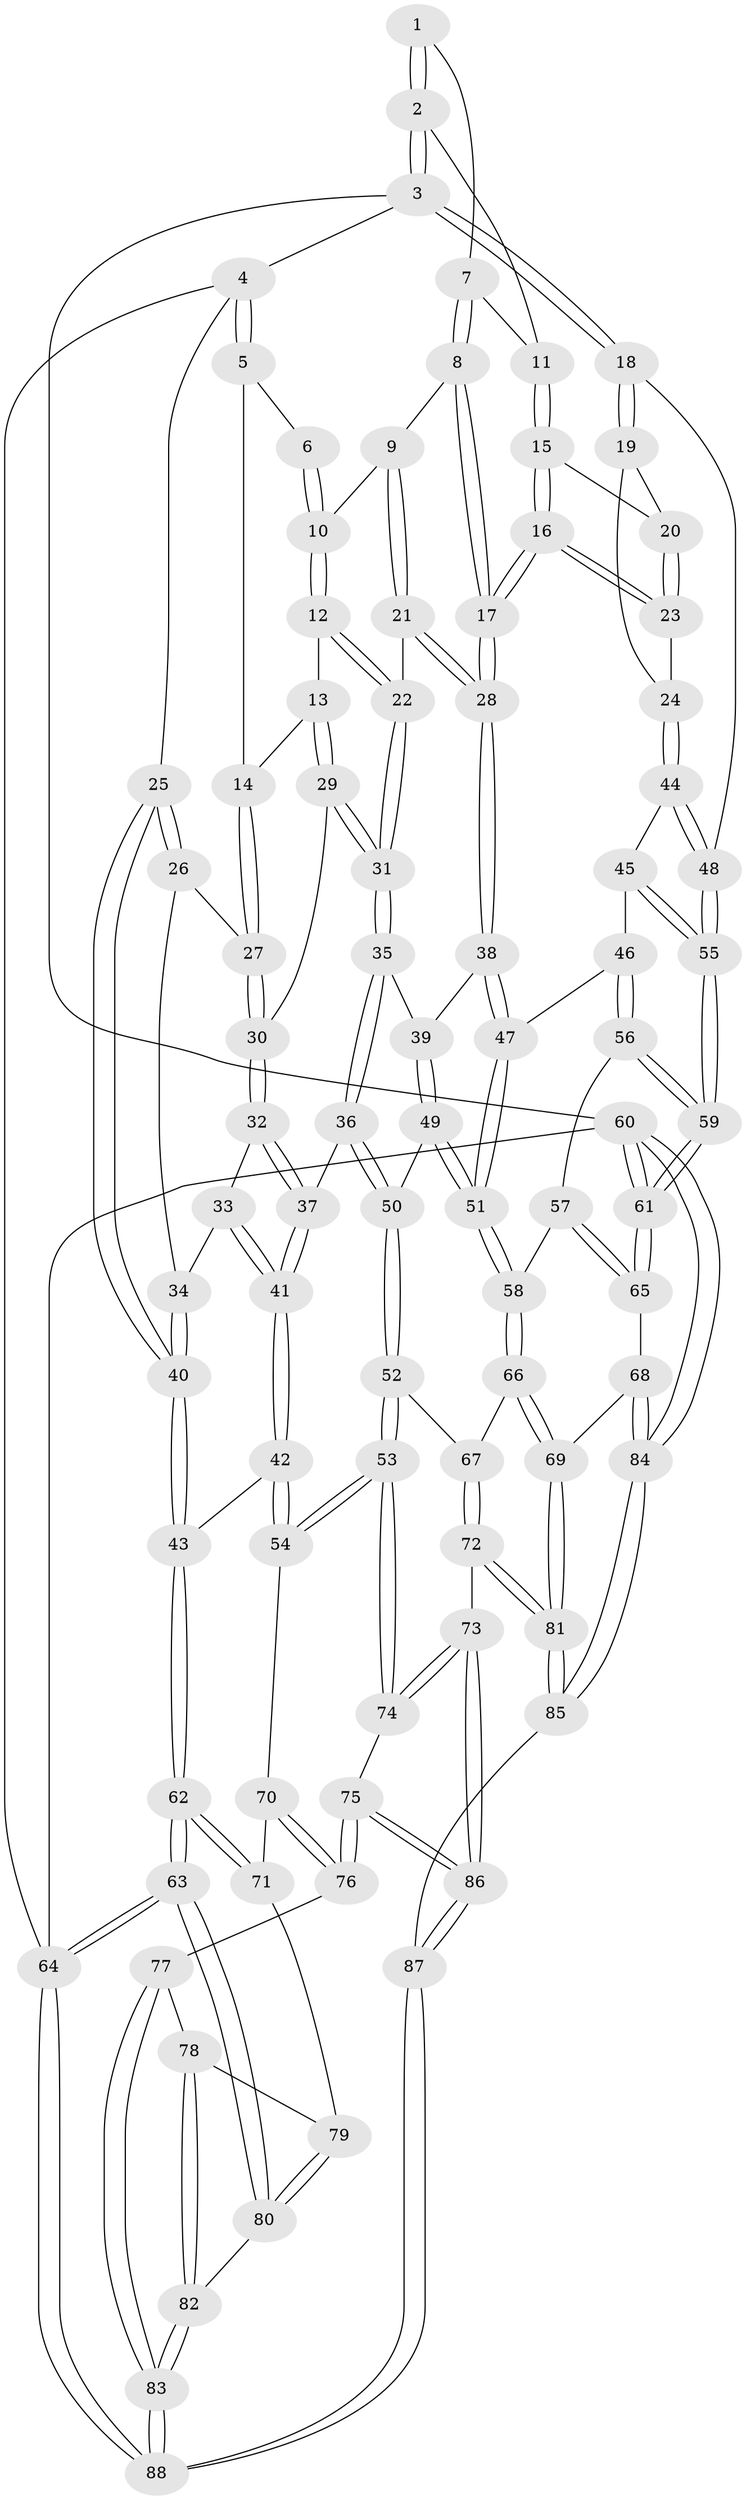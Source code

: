 // Generated by graph-tools (version 1.1) at 2025/17/03/09/25 04:17:10]
// undirected, 88 vertices, 217 edges
graph export_dot {
graph [start="1"]
  node [color=gray90,style=filled];
  1 [pos="+0.7347188328536771+0"];
  2 [pos="+1+0"];
  3 [pos="+1+0"];
  4 [pos="+0+0"];
  5 [pos="+0.4332396905017409+0"];
  6 [pos="+0.5821536266445015+0"];
  7 [pos="+0.7968467478456475+0.060054839853989316"];
  8 [pos="+0.73610234652655+0.1407065994892871"];
  9 [pos="+0.6757428985561913+0.08279878511013838"];
  10 [pos="+0.6020621367370297+0"];
  11 [pos="+0.843797853802692+0.09391424103038269"];
  12 [pos="+0.5619767045441165+0.17206089763670085"];
  13 [pos="+0.38616770227340963+0.0930980247262479"];
  14 [pos="+0.3624355788702743+0.04371938205460273"];
  15 [pos="+0.8500543579233448+0.10159092832158058"];
  16 [pos="+0.770730633166491+0.28703205618266425"];
  17 [pos="+0.7685857483863153+0.2875190259151809"];
  18 [pos="+1+0"];
  19 [pos="+0.9807929163301039+0.07572671732218118"];
  20 [pos="+0.9092382239251733+0.10409483472069918"];
  21 [pos="+0.5955672962553148+0.23922839320981729"];
  22 [pos="+0.5843280519082503+0.23781977642250024"];
  23 [pos="+0.8519334818030765+0.2866681704843229"];
  24 [pos="+0.9188929606780112+0.29755751507328604"];
  25 [pos="+0+0"];
  26 [pos="+0.17733871290898134+0.1482255316254501"];
  27 [pos="+0.19866457922013803+0.14162654636643518"];
  28 [pos="+0.762405232345455+0.292102192675957"];
  29 [pos="+0.4048779093795372+0.22012471411662368"];
  30 [pos="+0.3329062641830634+0.25658712233415265"];
  31 [pos="+0.49056451023570885+0.3004897978602077"];
  32 [pos="+0.31672861305959343+0.2862435170342448"];
  33 [pos="+0.1854582257646031+0.30978482531864965"];
  34 [pos="+0.18473739157132016+0.3092325375558076"];
  35 [pos="+0.46922092654712066+0.3916016610358251"];
  36 [pos="+0.40045066500754417+0.4500022121404096"];
  37 [pos="+0.38850324339142545+0.4512718999245781"];
  38 [pos="+0.7359957350284407+0.39255869706895546"];
  39 [pos="+0.6029219773675188+0.44230002089041365"];
  40 [pos="+0+0.4548462852624392"];
  41 [pos="+0.2896298360901206+0.4909426138652471"];
  42 [pos="+0.17174206755569849+0.6452294006164355"];
  43 [pos="+0+0.5397584442661811"];
  44 [pos="+0.9574676895296819+0.31646606584696463"];
  45 [pos="+0.9033480684315293+0.5144551324743084"];
  46 [pos="+0.8343224654088414+0.525211937166933"];
  47 [pos="+0.7752124820182806+0.49278048333423463"];
  48 [pos="+1+0.33552001640337503"];
  49 [pos="+0.5952632311700454+0.6726623685001012"];
  50 [pos="+0.5508080294022834+0.671255218659718"];
  51 [pos="+0.6099034094463551+0.6783293519857158"];
  52 [pos="+0.42222001799173053+0.7444974089549142"];
  53 [pos="+0.3021824033697771+0.7482331558884517"];
  54 [pos="+0.18201850784498783+0.6634489643041267"];
  55 [pos="+1+0.658081067717239"];
  56 [pos="+0.8377740607666805+0.6791122843571116"];
  57 [pos="+0.8081399499502335+0.7049098063509989"];
  58 [pos="+0.6169851303183455+0.6858573992451595"];
  59 [pos="+1+0.6906180915202147"];
  60 [pos="+1+1"];
  61 [pos="+1+1"];
  62 [pos="+0+0.9811537394794017"];
  63 [pos="+0+1"];
  64 [pos="+0+1"];
  65 [pos="+0.8575280446282354+0.9018760124028885"];
  66 [pos="+0.6510606851004033+0.8516227094104509"];
  67 [pos="+0.4606828146790857+0.8368462121904242"];
  68 [pos="+0.6757231570243497+0.8788282463767553"];
  69 [pos="+0.6556715816187044+0.8688988120008303"];
  70 [pos="+0.12605149880310362+0.8076424690142965"];
  71 [pos="+0.05657913102709605+0.8874061989974715"];
  72 [pos="+0.4972095660425767+0.9558108384574407"];
  73 [pos="+0.3312967841302194+0.923970955175964"];
  74 [pos="+0.3035357484781317+0.8684788480078386"];
  75 [pos="+0.19741712937159203+0.9487720529580971"];
  76 [pos="+0.1798223771840332+0.9425776247442378"];
  77 [pos="+0.16603930448797885+0.9480255512458026"];
  78 [pos="+0.12832365131266465+0.9445341285246215"];
  79 [pos="+0.06848948710308836+0.9075302873221127"];
  80 [pos="+0.07731036526464459+0.9756313224134517"];
  81 [pos="+0.5213477630518+0.9806010555922529"];
  82 [pos="+0.09277726041691738+0.996604371725141"];
  83 [pos="+0.10688837042591297+1"];
  84 [pos="+0.7323621987035136+1"];
  85 [pos="+0.5141222248662766+1"];
  86 [pos="+0.28328168544578075+1"];
  87 [pos="+0.2864690939273741+1"];
  88 [pos="+0.10738650132558097+1"];
  1 -- 2;
  1 -- 2;
  1 -- 7;
  2 -- 3;
  2 -- 3;
  2 -- 11;
  3 -- 4;
  3 -- 18;
  3 -- 18;
  3 -- 60;
  4 -- 5;
  4 -- 5;
  4 -- 25;
  4 -- 64;
  5 -- 6;
  5 -- 14;
  6 -- 10;
  6 -- 10;
  7 -- 8;
  7 -- 8;
  7 -- 11;
  8 -- 9;
  8 -- 17;
  8 -- 17;
  9 -- 10;
  9 -- 21;
  9 -- 21;
  10 -- 12;
  10 -- 12;
  11 -- 15;
  11 -- 15;
  12 -- 13;
  12 -- 22;
  12 -- 22;
  13 -- 14;
  13 -- 29;
  13 -- 29;
  14 -- 27;
  14 -- 27;
  15 -- 16;
  15 -- 16;
  15 -- 20;
  16 -- 17;
  16 -- 17;
  16 -- 23;
  16 -- 23;
  17 -- 28;
  17 -- 28;
  18 -- 19;
  18 -- 19;
  18 -- 48;
  19 -- 20;
  19 -- 24;
  20 -- 23;
  20 -- 23;
  21 -- 22;
  21 -- 28;
  21 -- 28;
  22 -- 31;
  22 -- 31;
  23 -- 24;
  24 -- 44;
  24 -- 44;
  25 -- 26;
  25 -- 26;
  25 -- 40;
  25 -- 40;
  26 -- 27;
  26 -- 34;
  27 -- 30;
  27 -- 30;
  28 -- 38;
  28 -- 38;
  29 -- 30;
  29 -- 31;
  29 -- 31;
  30 -- 32;
  30 -- 32;
  31 -- 35;
  31 -- 35;
  32 -- 33;
  32 -- 37;
  32 -- 37;
  33 -- 34;
  33 -- 41;
  33 -- 41;
  34 -- 40;
  34 -- 40;
  35 -- 36;
  35 -- 36;
  35 -- 39;
  36 -- 37;
  36 -- 50;
  36 -- 50;
  37 -- 41;
  37 -- 41;
  38 -- 39;
  38 -- 47;
  38 -- 47;
  39 -- 49;
  39 -- 49;
  40 -- 43;
  40 -- 43;
  41 -- 42;
  41 -- 42;
  42 -- 43;
  42 -- 54;
  42 -- 54;
  43 -- 62;
  43 -- 62;
  44 -- 45;
  44 -- 48;
  44 -- 48;
  45 -- 46;
  45 -- 55;
  45 -- 55;
  46 -- 47;
  46 -- 56;
  46 -- 56;
  47 -- 51;
  47 -- 51;
  48 -- 55;
  48 -- 55;
  49 -- 50;
  49 -- 51;
  49 -- 51;
  50 -- 52;
  50 -- 52;
  51 -- 58;
  51 -- 58;
  52 -- 53;
  52 -- 53;
  52 -- 67;
  53 -- 54;
  53 -- 54;
  53 -- 74;
  53 -- 74;
  54 -- 70;
  55 -- 59;
  55 -- 59;
  56 -- 57;
  56 -- 59;
  56 -- 59;
  57 -- 58;
  57 -- 65;
  57 -- 65;
  58 -- 66;
  58 -- 66;
  59 -- 61;
  59 -- 61;
  60 -- 61;
  60 -- 61;
  60 -- 84;
  60 -- 84;
  60 -- 64;
  61 -- 65;
  61 -- 65;
  62 -- 63;
  62 -- 63;
  62 -- 71;
  62 -- 71;
  63 -- 64;
  63 -- 64;
  63 -- 80;
  63 -- 80;
  64 -- 88;
  64 -- 88;
  65 -- 68;
  66 -- 67;
  66 -- 69;
  66 -- 69;
  67 -- 72;
  67 -- 72;
  68 -- 69;
  68 -- 84;
  68 -- 84;
  69 -- 81;
  69 -- 81;
  70 -- 71;
  70 -- 76;
  70 -- 76;
  71 -- 79;
  72 -- 73;
  72 -- 81;
  72 -- 81;
  73 -- 74;
  73 -- 74;
  73 -- 86;
  73 -- 86;
  74 -- 75;
  75 -- 76;
  75 -- 76;
  75 -- 86;
  75 -- 86;
  76 -- 77;
  77 -- 78;
  77 -- 83;
  77 -- 83;
  78 -- 79;
  78 -- 82;
  78 -- 82;
  79 -- 80;
  79 -- 80;
  80 -- 82;
  81 -- 85;
  81 -- 85;
  82 -- 83;
  82 -- 83;
  83 -- 88;
  83 -- 88;
  84 -- 85;
  84 -- 85;
  85 -- 87;
  86 -- 87;
  86 -- 87;
  87 -- 88;
  87 -- 88;
}
